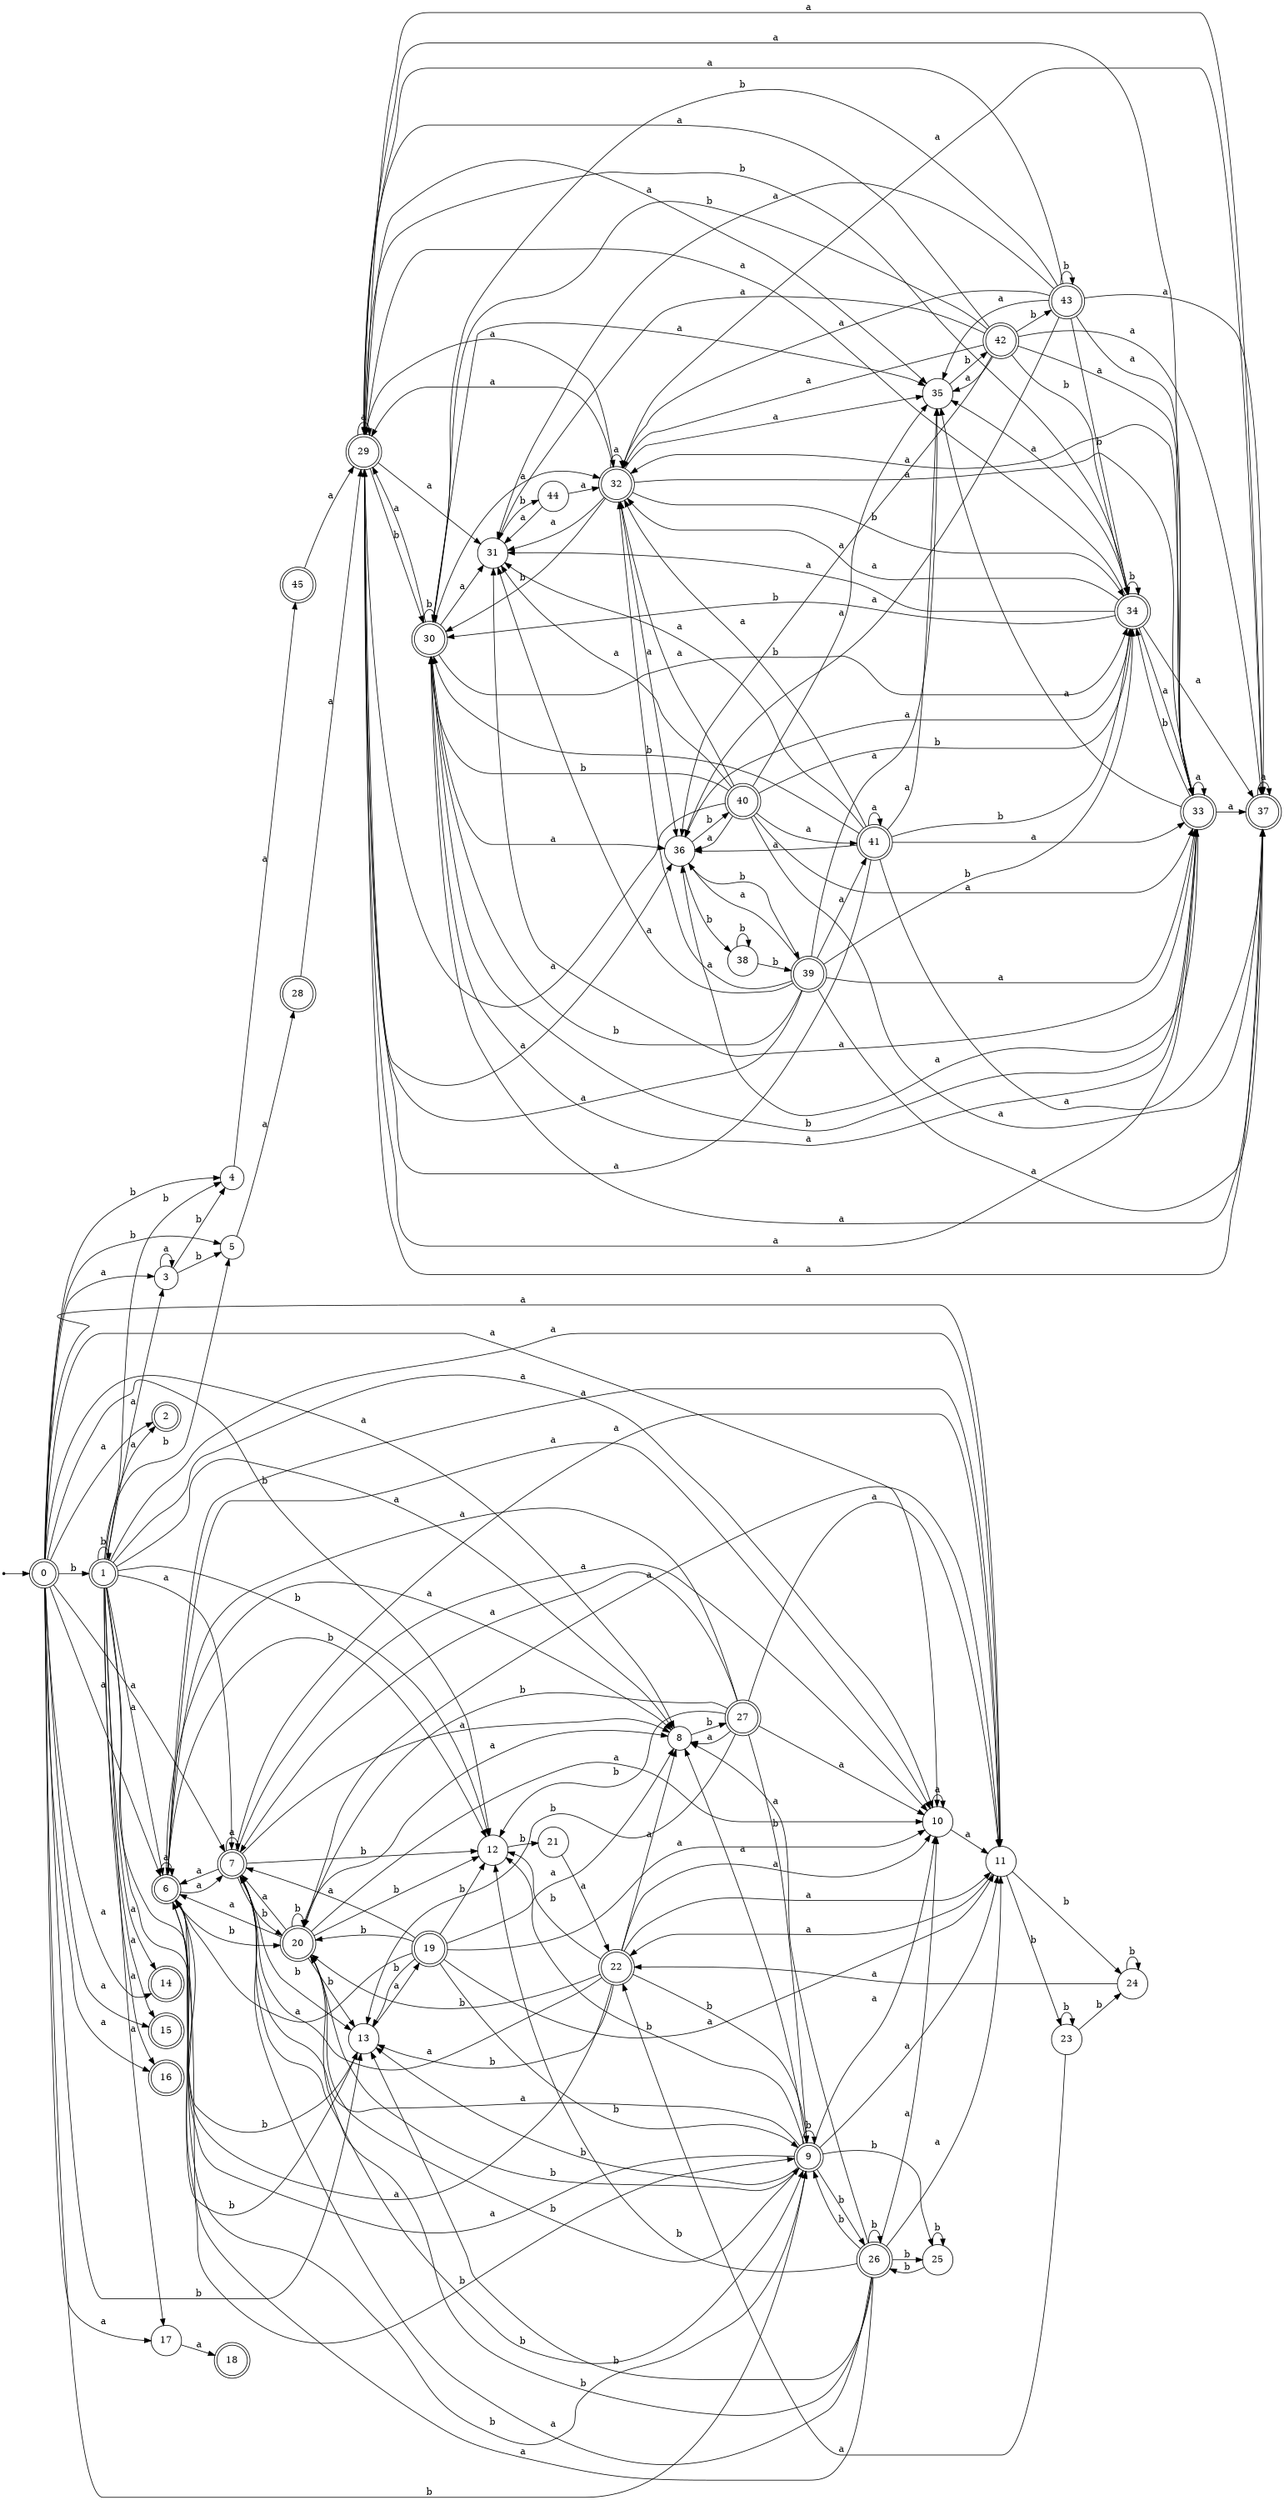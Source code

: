 digraph finite_state_machine {
rankdir=LR;
size="20,20";
node [shape = point]; "dummy0"
node [shape = doublecircle]; "0";"dummy0" -> "0";
node [shape = doublecircle]; "1";node [shape = doublecircle]; "2";node [shape = circle]; "3";
node [shape = circle]; "4";
node [shape = circle]; "5";
node [shape = doublecircle]; "6";node [shape = doublecircle]; "7";node [shape = circle]; "8";
node [shape = doublecircle]; "9";node [shape = circle]; "10";
node [shape = circle]; "11";
node [shape = circle]; "12";
node [shape = circle]; "13";
node [shape = doublecircle]; "14";node [shape = doublecircle]; "15";node [shape = doublecircle]; "16";node [shape = circle]; "17";
node [shape = doublecircle]; "18";node [shape = doublecircle]; "19";node [shape = doublecircle]; "20";node [shape = circle]; "21";
node [shape = doublecircle]; "22";node [shape = circle]; "23";
node [shape = circle]; "24";
node [shape = circle]; "25";
node [shape = doublecircle]; "26";node [shape = doublecircle]; "27";node [shape = doublecircle]; "28";node [shape = doublecircle]; "29";node [shape = doublecircle]; "30";node [shape = circle]; "31";
node [shape = doublecircle]; "32";node [shape = doublecircle]; "33";node [shape = doublecircle]; "34";node [shape = circle]; "35";
node [shape = circle]; "36";
node [shape = doublecircle]; "37";node [shape = circle]; "38";
node [shape = doublecircle]; "39";node [shape = doublecircle]; "40";node [shape = doublecircle]; "41";node [shape = doublecircle]; "42";node [shape = doublecircle]; "43";node [shape = circle]; "44";
node [shape = doublecircle]; "45";"0" -> "1" [label = "b"];
 "0" -> "4" [label = "b"];
 "0" -> "5" [label = "b"];
 "0" -> "9" [label = "b"];
 "0" -> "12" [label = "b"];
 "0" -> "13" [label = "b"];
 "0" -> "2" [label = "a"];
 "0" -> "3" [label = "a"];
 "0" -> "6" [label = "a"];
 "0" -> "7" [label = "a"];
 "0" -> "8" [label = "a"];
 "0" -> "10" [label = "a"];
 "0" -> "11" [label = "a"];
 "0" -> "14" [label = "a"];
 "0" -> "15" [label = "a"];
 "0" -> "16" [label = "a"];
 "0" -> "17" [label = "a"];
 "17" -> "18" [label = "a"];
 "13" -> "19" [label = "a"];
 "19" -> "9" [label = "b"];
 "19" -> "20" [label = "b"];
 "19" -> "12" [label = "b"];
 "19" -> "13" [label = "b"];
 "19" -> "6" [label = "a"];
 "19" -> "7" [label = "a"];
 "19" -> "8" [label = "a"];
 "19" -> "10" [label = "a"];
 "19" -> "11" [label = "a"];
 "20" -> "9" [label = "b"];
 "20" -> "13" [label = "b"];
 "20" -> "20" [label = "b"];
 "20" -> "12" [label = "b"];
 "20" -> "6" [label = "a"];
 "20" -> "7" [label = "a"];
 "20" -> "8" [label = "a"];
 "20" -> "10" [label = "a"];
 "20" -> "11" [label = "a"];
 "12" -> "21" [label = "b"];
 "21" -> "22" [label = "a"];
 "22" -> "6" [label = "a"];
 "22" -> "7" [label = "a"];
 "22" -> "8" [label = "a"];
 "22" -> "10" [label = "a"];
 "22" -> "11" [label = "a"];
 "22" -> "9" [label = "b"];
 "22" -> "20" [label = "b"];
 "22" -> "12" [label = "b"];
 "22" -> "13" [label = "b"];
 "11" -> "24" [label = "b"];
 "11" -> "23" [label = "b"];
 "11" -> "22" [label = "a"];
 "24" -> "24" [label = "b"];
 "24" -> "22" [label = "a"];
 "23" -> "24" [label = "b"];
 "23" -> "23" [label = "b"];
 "23" -> "22" [label = "a"];
 "10" -> "10" [label = "a"];
 "10" -> "11" [label = "a"];
 "9" -> "20" [label = "b"];
 "9" -> "9" [label = "b"];
 "9" -> "26" [label = "b"];
 "9" -> "12" [label = "b"];
 "9" -> "13" [label = "b"];
 "9" -> "25" [label = "b"];
 "9" -> "6" [label = "a"];
 "9" -> "7" [label = "a"];
 "9" -> "8" [label = "a"];
 "9" -> "10" [label = "a"];
 "9" -> "11" [label = "a"];
 "26" -> "20" [label = "b"];
 "26" -> "9" [label = "b"];
 "26" -> "26" [label = "b"];
 "26" -> "12" [label = "b"];
 "26" -> "13" [label = "b"];
 "26" -> "25" [label = "b"];
 "26" -> "6" [label = "a"];
 "26" -> "7" [label = "a"];
 "26" -> "8" [label = "a"];
 "26" -> "10" [label = "a"];
 "26" -> "11" [label = "a"];
 "25" -> "25" [label = "b"];
 "25" -> "26" [label = "b"];
 "8" -> "27" [label = "b"];
 "27" -> "6" [label = "a"];
 "27" -> "7" [label = "a"];
 "27" -> "8" [label = "a"];
 "27" -> "10" [label = "a"];
 "27" -> "11" [label = "a"];
 "27" -> "9" [label = "b"];
 "27" -> "20" [label = "b"];
 "27" -> "12" [label = "b"];
 "27" -> "13" [label = "b"];
 "7" -> "6" [label = "a"];
 "7" -> "7" [label = "a"];
 "7" -> "8" [label = "a"];
 "7" -> "10" [label = "a"];
 "7" -> "11" [label = "a"];
 "7" -> "9" [label = "b"];
 "7" -> "20" [label = "b"];
 "7" -> "12" [label = "b"];
 "7" -> "13" [label = "b"];
 "6" -> "6" [label = "a"];
 "6" -> "7" [label = "a"];
 "6" -> "8" [label = "a"];
 "6" -> "10" [label = "a"];
 "6" -> "11" [label = "a"];
 "6" -> "9" [label = "b"];
 "6" -> "20" [label = "b"];
 "6" -> "12" [label = "b"];
 "6" -> "13" [label = "b"];
 "5" -> "28" [label = "a"];
 "28" -> "29" [label = "a"];
 "29" -> "32" [label = "a"];
 "29" -> "33" [label = "a"];
 "29" -> "35" [label = "a"];
 "29" -> "36" [label = "a"];
 "29" -> "37" [label = "a"];
 "29" -> "29" [label = "a"];
 "29" -> "31" [label = "a"];
 "29" -> "34" [label = "b"];
 "29" -> "30" [label = "b"];
 "37" -> "29" [label = "a"];
 "37" -> "37" [label = "a"];
 "36" -> "40" [label = "b"];
 "36" -> "38" [label = "b"];
 "36" -> "39" [label = "b"];
 "40" -> "32" [label = "a"];
 "40" -> "33" [label = "a"];
 "40" -> "35" [label = "a"];
 "40" -> "36" [label = "a"];
 "40" -> "37" [label = "a"];
 "40" -> "41" [label = "a"];
 "40" -> "29" [label = "a"];
 "40" -> "31" [label = "a"];
 "40" -> "34" [label = "b"];
 "40" -> "30" [label = "b"];
 "41" -> "32" [label = "a"];
 "41" -> "33" [label = "a"];
 "41" -> "35" [label = "a"];
 "41" -> "36" [label = "a"];
 "41" -> "37" [label = "a"];
 "41" -> "41" [label = "a"];
 "41" -> "29" [label = "a"];
 "41" -> "31" [label = "a"];
 "41" -> "34" [label = "b"];
 "41" -> "30" [label = "b"];
 "39" -> "32" [label = "a"];
 "39" -> "33" [label = "a"];
 "39" -> "35" [label = "a"];
 "39" -> "36" [label = "a"];
 "39" -> "37" [label = "a"];
 "39" -> "41" [label = "a"];
 "39" -> "29" [label = "a"];
 "39" -> "31" [label = "a"];
 "39" -> "34" [label = "b"];
 "39" -> "30" [label = "b"];
 "38" -> "38" [label = "b"];
 "38" -> "39" [label = "b"];
 "35" -> "42" [label = "b"];
 "42" -> "32" [label = "a"];
 "42" -> "33" [label = "a"];
 "42" -> "35" [label = "a"];
 "42" -> "36" [label = "a"];
 "42" -> "37" [label = "a"];
 "42" -> "29" [label = "a"];
 "42" -> "31" [label = "a"];
 "42" -> "34" [label = "b"];
 "42" -> "43" [label = "b"];
 "42" -> "30" [label = "b"];
 "43" -> "34" [label = "b"];
 "43" -> "43" [label = "b"];
 "43" -> "30" [label = "b"];
 "43" -> "32" [label = "a"];
 "43" -> "33" [label = "a"];
 "43" -> "35" [label = "a"];
 "43" -> "36" [label = "a"];
 "43" -> "37" [label = "a"];
 "43" -> "29" [label = "a"];
 "43" -> "31" [label = "a"];
 "34" -> "34" [label = "b"];
 "34" -> "30" [label = "b"];
 "34" -> "32" [label = "a"];
 "34" -> "33" [label = "a"];
 "34" -> "35" [label = "a"];
 "34" -> "36" [label = "a"];
 "34" -> "37" [label = "a"];
 "34" -> "29" [label = "a"];
 "34" -> "31" [label = "a"];
 "33" -> "32" [label = "a"];
 "33" -> "33" [label = "a"];
 "33" -> "35" [label = "a"];
 "33" -> "36" [label = "a"];
 "33" -> "37" [label = "a"];
 "33" -> "29" [label = "a"];
 "33" -> "31" [label = "a"];
 "33" -> "34" [label = "b"];
 "33" -> "30" [label = "b"];
 "32" -> "32" [label = "a"];
 "32" -> "33" [label = "a"];
 "32" -> "35" [label = "a"];
 "32" -> "36" [label = "a"];
 "32" -> "37" [label = "a"];
 "32" -> "29" [label = "a"];
 "32" -> "31" [label = "a"];
 "32" -> "34" [label = "b"];
 "32" -> "30" [label = "b"];
 "31" -> "44" [label = "b"];
 "44" -> "32" [label = "a"];
 "44" -> "31" [label = "a"];
 "30" -> "34" [label = "b"];
 "30" -> "30" [label = "b"];
 "30" -> "32" [label = "a"];
 "30" -> "33" [label = "a"];
 "30" -> "35" [label = "a"];
 "30" -> "36" [label = "a"];
 "30" -> "37" [label = "a"];
 "30" -> "29" [label = "a"];
 "30" -> "31" [label = "a"];
 "4" -> "45" [label = "a"];
 "45" -> "29" [label = "a"];
 "3" -> "3" [label = "a"];
 "3" -> "4" [label = "b"];
 "3" -> "5" [label = "b"];
 "1" -> "1" [label = "b"];
 "1" -> "4" [label = "b"];
 "1" -> "5" [label = "b"];
 "1" -> "9" [label = "b"];
 "1" -> "12" [label = "b"];
 "1" -> "13" [label = "b"];
 "1" -> "2" [label = "a"];
 "1" -> "3" [label = "a"];
 "1" -> "6" [label = "a"];
 "1" -> "7" [label = "a"];
 "1" -> "8" [label = "a"];
 "1" -> "10" [label = "a"];
 "1" -> "11" [label = "a"];
 "1" -> "14" [label = "a"];
 "1" -> "15" [label = "a"];
 "1" -> "16" [label = "a"];
 "1" -> "17" [label = "a"];
 }
